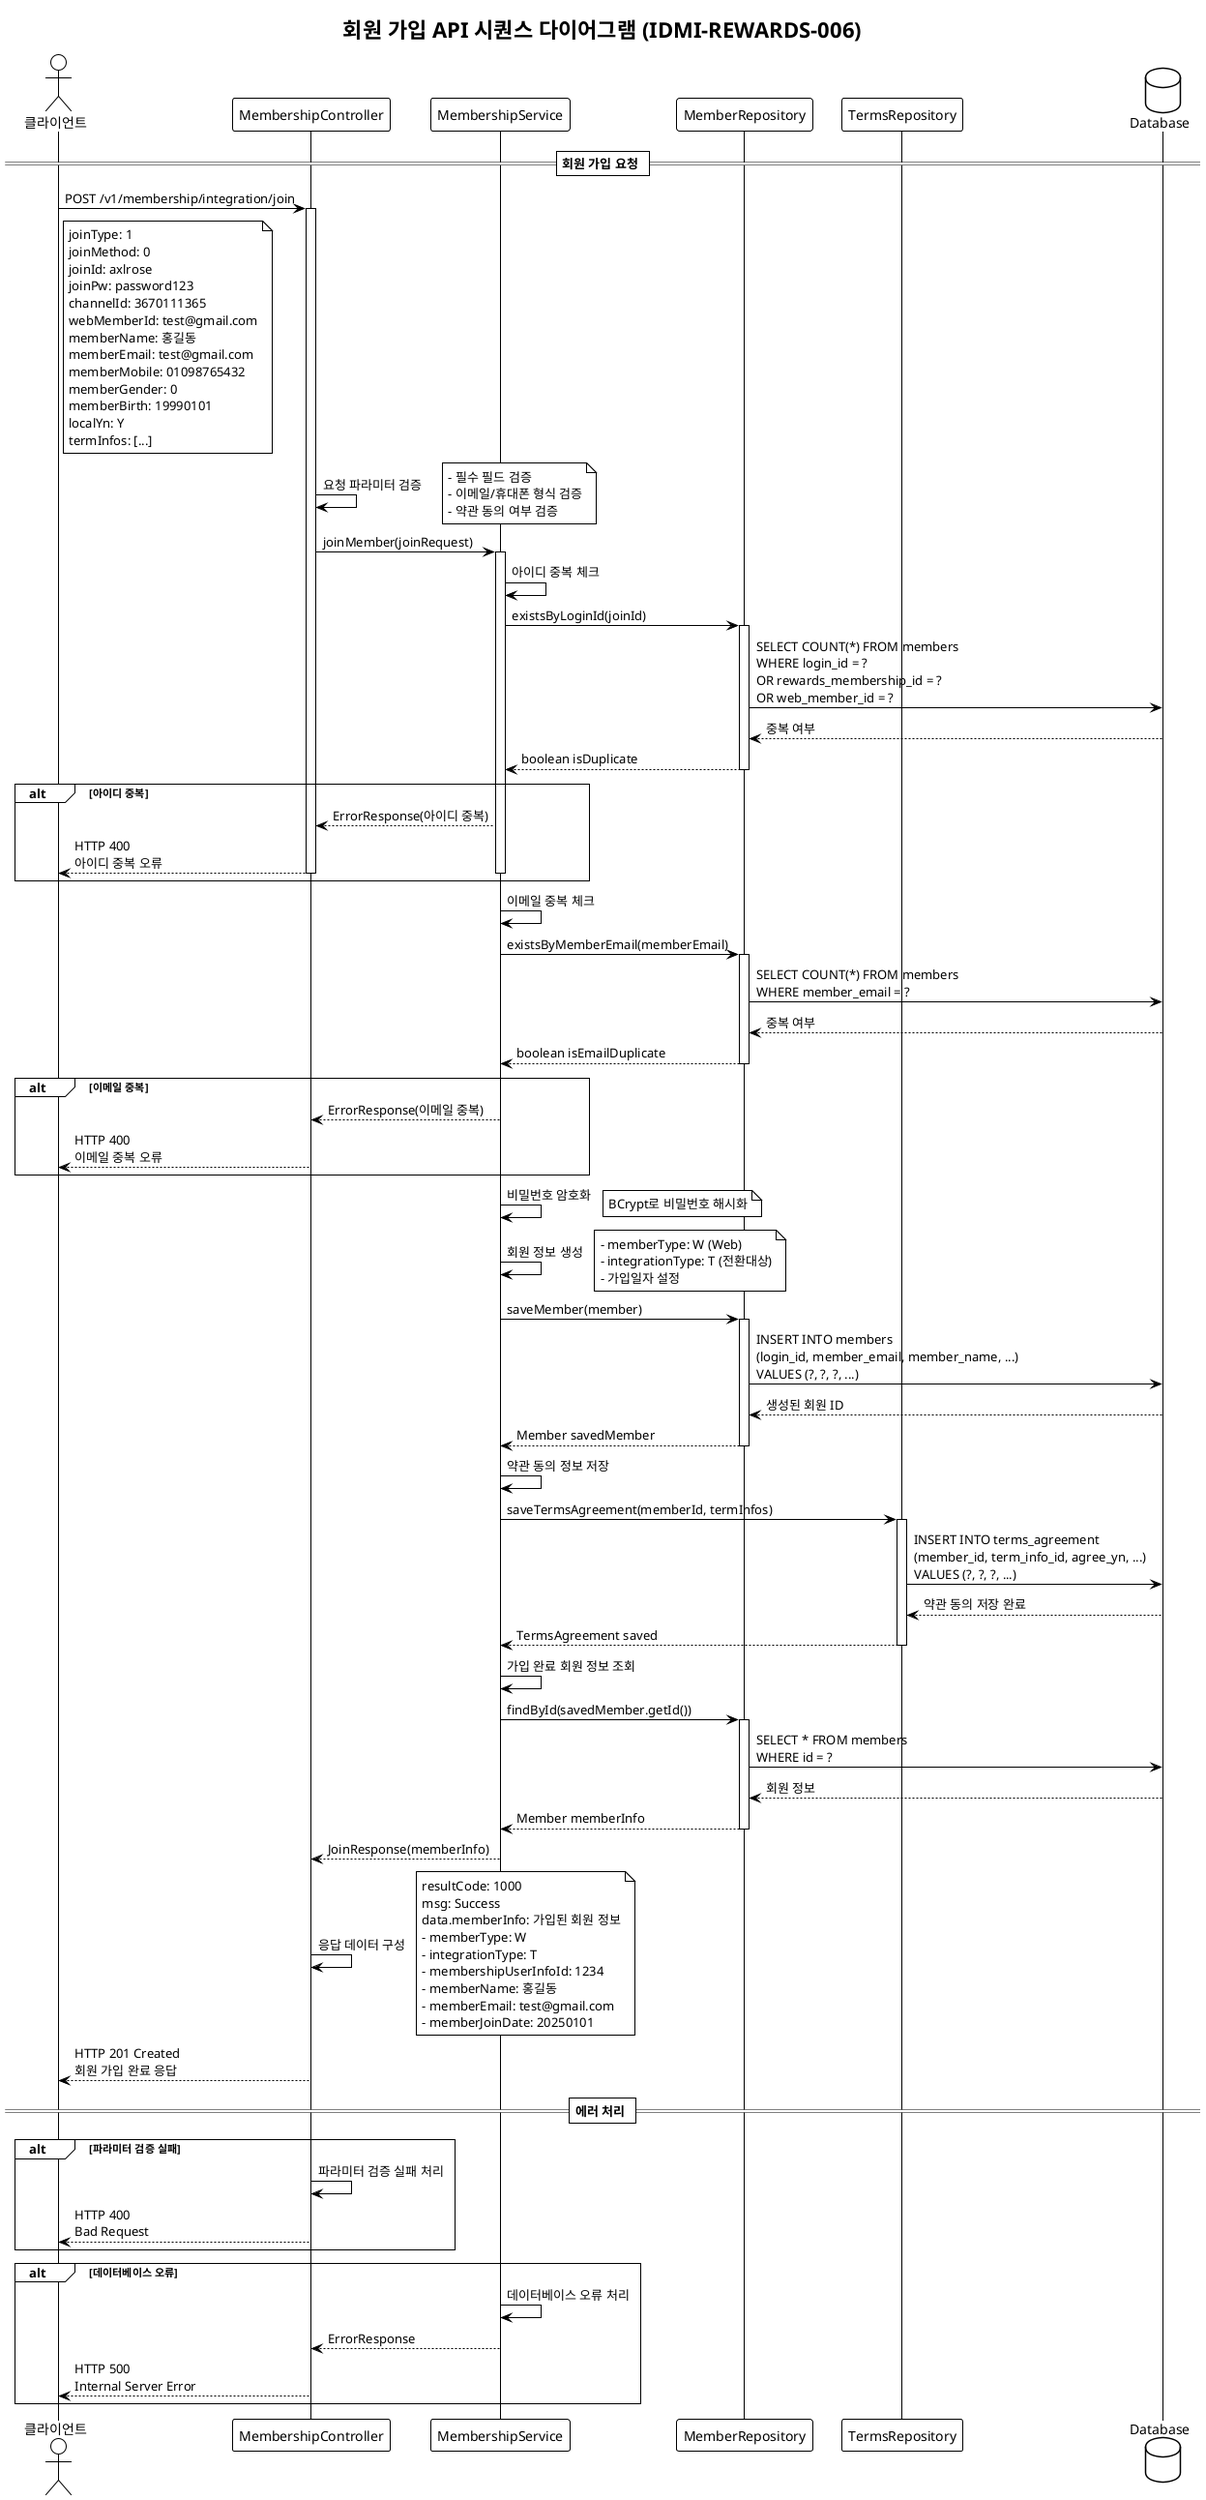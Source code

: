 @startuml 006-join-sequence
!theme plain
title 회원 가입 API 시퀀스 다이어그램 (IDMI-REWARDS-006)

actor Client as "클라이언트"
participant Controller as "MembershipController"
participant Service as "MembershipService"
participant Repository as "MemberRepository"
participant TermsRepository as "TermsRepository"
database Database as "Database"

== 회원 가입 요청 ==

Client -> Controller: POST /v1/membership/integration/join
activate Controller

note right of Client: joinType: 1\njoinMethod: 0\njoinId: axlrose\njoinPw: password123\nchannelId: 3670111365\nwebMemberId: test@gmail.com\nmemberName: 홍길동\nmemberEmail: test@gmail.com\nmemberMobile: 01098765432\nmemberGender: 0\nmemberBirth: 19990101\nlocalYn: Y\ntermInfos: [...]

Controller -> Controller: 요청 파라미터 검증
note right: - 필수 필드 검증\n- 이메일/휴대폰 형식 검증\n- 약관 동의 여부 검증

Controller -> Service: joinMember(joinRequest)
activate Service

Service -> Service: 아이디 중복 체크
Service -> Repository: existsByLoginId(joinId)
activate Repository
Repository -> Database: SELECT COUNT(*) FROM members\nWHERE login_id = ?\nOR rewards_membership_id = ?\nOR web_member_id = ?
Database --> Repository: 중복 여부
Repository --> Service: boolean isDuplicate
deactivate Repository

alt 아이디 중복
    Service --> Controller: ErrorResponse(아이디 중복)
    Controller --> Client: HTTP 400\n아이디 중복 오류
    deactivate Controller
    deactivate Service
end

Service -> Service: 이메일 중복 체크
Service -> Repository: existsByMemberEmail(memberEmail)
activate Repository
Repository -> Database: SELECT COUNT(*) FROM members\nWHERE member_email = ?
Database --> Repository: 중복 여부
Repository --> Service: boolean isEmailDuplicate
deactivate Repository

alt 이메일 중복
    Service --> Controller: ErrorResponse(이메일 중복)
    Controller --> Client: HTTP 400\n이메일 중복 오류
    deactivate Controller
    deactivate Service
end

Service -> Service: 비밀번호 암호화
note right: BCrypt로 비밀번호 해시화

Service -> Service: 회원 정보 생성
note right: - memberType: W (Web)\n- integrationType: T (전환대상)\n- 가입일자 설정

Service -> Repository: saveMember(member)
activate Repository
Repository -> Database: INSERT INTO members\n(login_id, member_email, member_name, ...)\nVALUES (?, ?, ?, ...)
Database --> Repository: 생성된 회원 ID
Repository --> Service: Member savedMember
deactivate Repository

Service -> Service: 약관 동의 정보 저장
Service -> TermsRepository: saveTermsAgreement(memberId, termInfos)
activate TermsRepository
TermsRepository -> Database: INSERT INTO terms_agreement\n(member_id, term_info_id, agree_yn, ...)\nVALUES (?, ?, ?, ...)
Database --> TermsRepository: 약관 동의 저장 완료
TermsRepository --> Service: TermsAgreement saved
deactivate TermsRepository

Service -> Service: 가입 완료 회원 정보 조회
Service -> Repository: findById(savedMember.getId())
activate Repository
Repository -> Database: SELECT * FROM members\nWHERE id = ?
Database --> Repository: 회원 정보
Repository --> Service: Member memberInfo
deactivate Repository

Service --> Controller: JoinResponse(memberInfo)
deactivate Service

Controller -> Controller: 응답 데이터 구성
note right: resultCode: 1000\nmsg: Success\ndata.memberInfo: 가입된 회원 정보\n- memberType: W\n- integrationType: T\n- membershipUserInfoId: 1234\n- memberName: 홍길동\n- memberEmail: test@gmail.com\n- memberJoinDate: 20250101

Controller --> Client: HTTP 201 Created\n회원 가입 완료 응답
deactivate Controller

== 에러 처리 ==

alt 파라미터 검증 실패
    Controller -> Controller: 파라미터 검증 실패 처리
    Controller --> Client: HTTP 400\nBad Request
end

alt 데이터베이스 오류
    Service -> Service: 데이터베이스 오류 처리
    Service --> Controller: ErrorResponse
    Controller --> Client: HTTP 500\nInternal Server Error
end

@enduml 